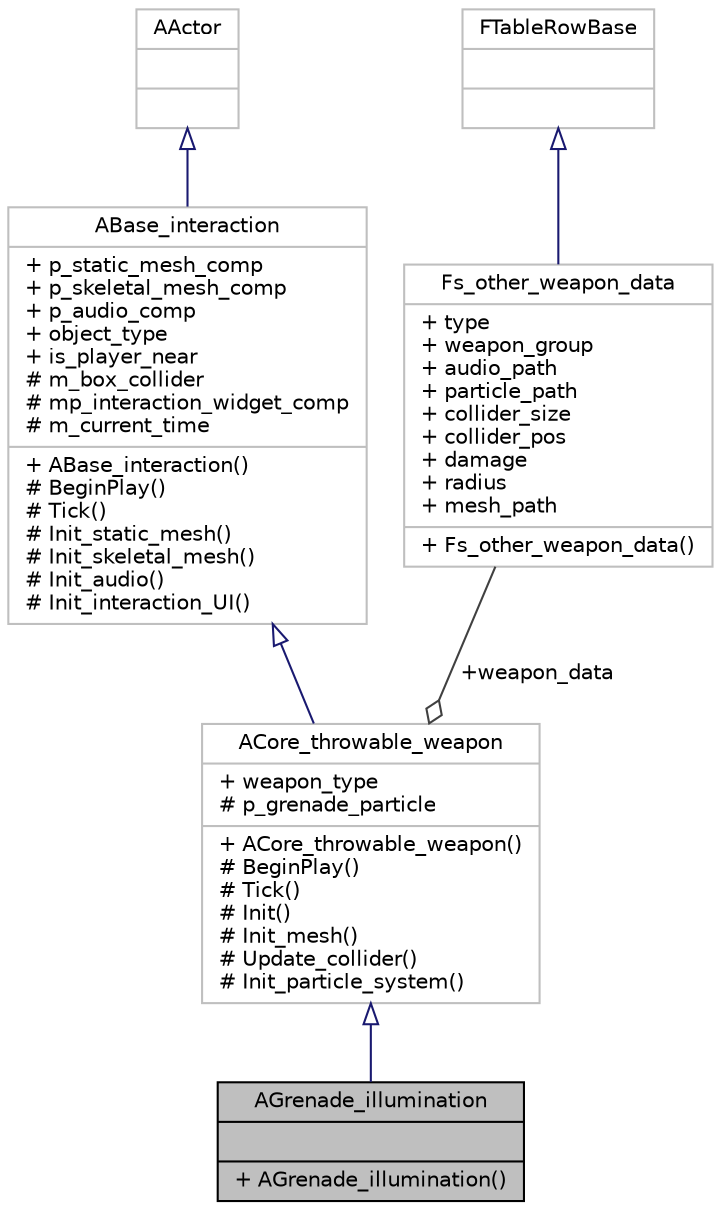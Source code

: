 digraph "AGrenade_illumination"
{
 // LATEX_PDF_SIZE
  edge [fontname="Helvetica",fontsize="10",labelfontname="Helvetica",labelfontsize="10"];
  node [fontname="Helvetica",fontsize="10",shape=record];
  Node1 [label="{AGrenade_illumination\n||+ AGrenade_illumination()\l}",height=0.2,width=0.4,color="black", fillcolor="grey75", style="filled", fontcolor="black",tooltip=" "];
  Node2 -> Node1 [dir="back",color="midnightblue",fontsize="10",style="solid",arrowtail="onormal",fontname="Helvetica"];
  Node2 [label="{ACore_throwable_weapon\n|+ weapon_type\l# p_grenade_particle\l|+ ACore_throwable_weapon()\l# BeginPlay()\l# Tick()\l# Init()\l# Init_mesh()\l# Update_collider()\l# Init_particle_system()\l}",height=0.2,width=0.4,color="grey75", fillcolor="white", style="filled",URL="$class_a_core__throwable__weapon.html",tooltip=" "];
  Node3 -> Node2 [dir="back",color="midnightblue",fontsize="10",style="solid",arrowtail="onormal",fontname="Helvetica"];
  Node3 [label="{ABase_interaction\n|+ p_static_mesh_comp\l+ p_skeletal_mesh_comp\l+ p_audio_comp\l+ object_type\l+ is_player_near\l# m_box_collider\l# mp_interaction_widget_comp\l# m_current_time\l|+ ABase_interaction()\l# BeginPlay()\l# Tick()\l# Init_static_mesh()\l# Init_skeletal_mesh()\l# Init_audio()\l# Init_interaction_UI()\l}",height=0.2,width=0.4,color="grey75", fillcolor="white", style="filled",URL="$class_a_base__interaction.html",tooltip=" "];
  Node4 -> Node3 [dir="back",color="midnightblue",fontsize="10",style="solid",arrowtail="onormal",fontname="Helvetica"];
  Node4 [label="{AActor\n||}",height=0.2,width=0.4,color="grey75", fillcolor="white", style="filled",tooltip=" "];
  Node5 -> Node2 [color="grey25",fontsize="10",style="solid",label=" +weapon_data" ,arrowhead="odiamond",fontname="Helvetica"];
  Node5 [label="{Fs_other_weapon_data\n|+ type\l+ weapon_group\l+ audio_path\l+ particle_path\l+ collider_size\l+ collider_pos\l+ damage\l+ radius\l+ mesh_path\l|+ Fs_other_weapon_data()\l}",height=0.2,width=0.4,color="grey75", fillcolor="white", style="filled",URL="$struct_fs__other__weapon__data.html",tooltip=" "];
  Node6 -> Node5 [dir="back",color="midnightblue",fontsize="10",style="solid",arrowtail="onormal",fontname="Helvetica"];
  Node6 [label="{FTableRowBase\n||}",height=0.2,width=0.4,color="grey75", fillcolor="white", style="filled",tooltip=" "];
}
